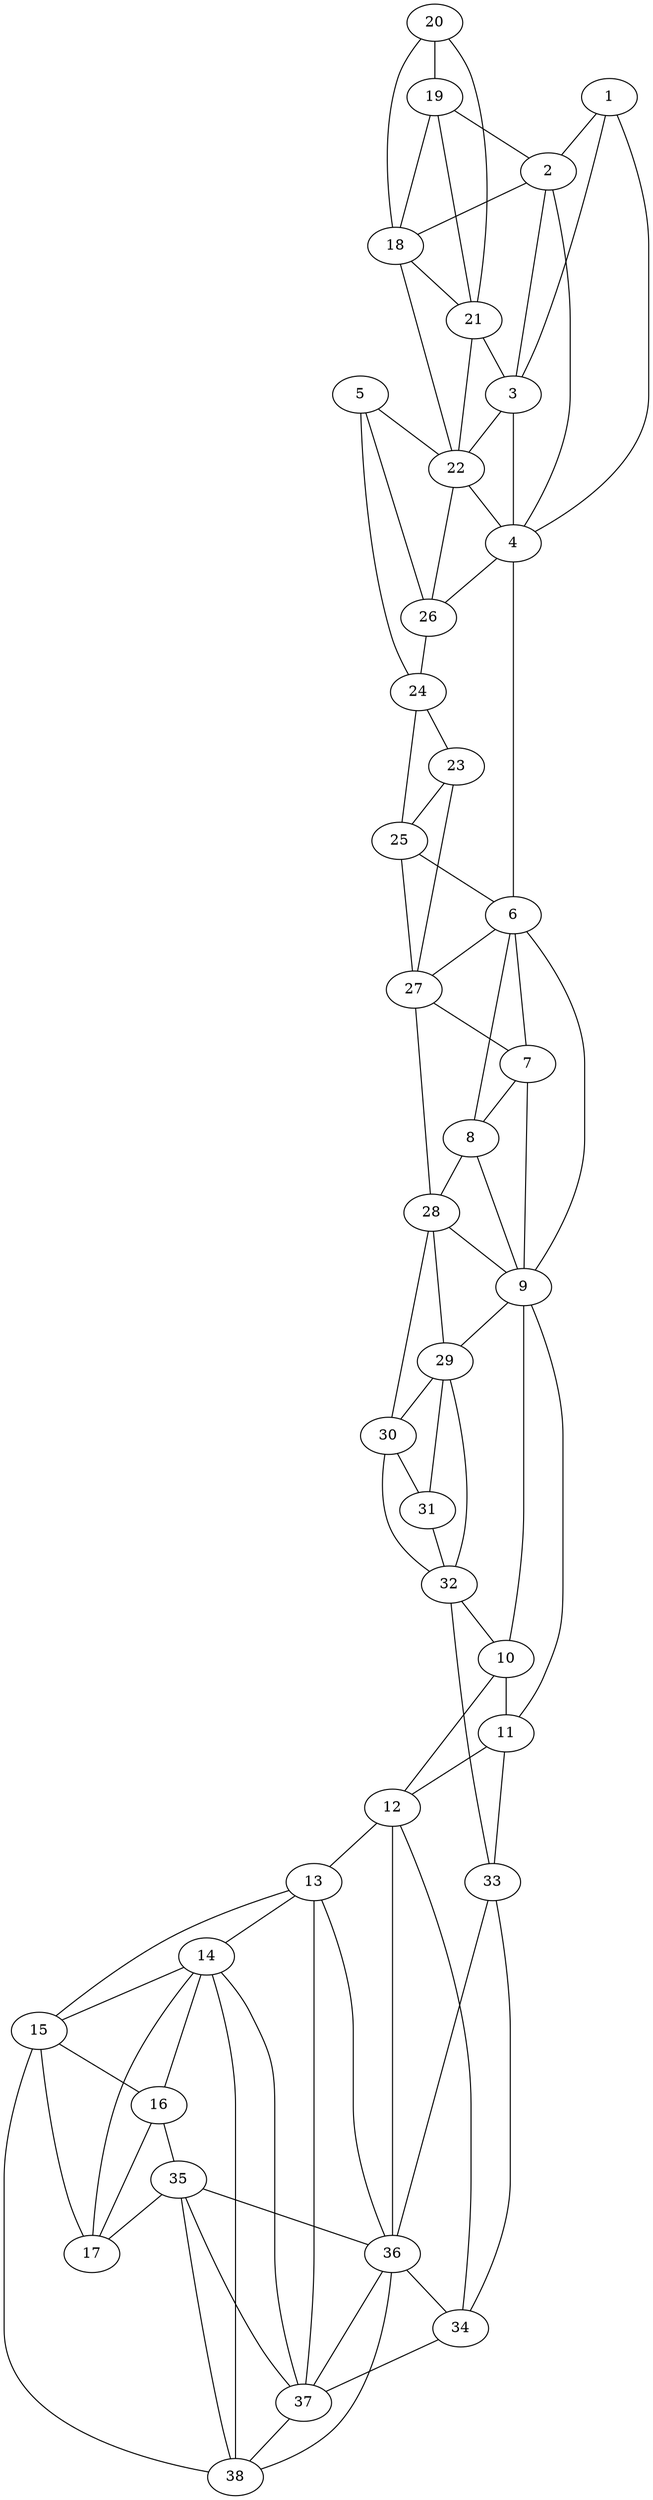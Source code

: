 graph pdb1j6u {
	1	 [aaLength=14,
		sequence=HHHXKIHFVGIGGI,
		type=0];
	2	 [aaLength=10,
		sequence=NGNDVYGSNI,
		type=0];
	1 -- 2	 [distance0="29.19437",
		frequency=1,
		type0=1];
	3	 [aaLength=10,
		sequence=DLVIKTPAVR,
		type=0];
	1 -- 3	 [distance0="64.92472",
		frequency=1,
		type0=2];
	4	 [aaLength=13,
		sequence=VRARXERVPIENR,
		type=0];
	1 -- 4	 [distance0="79.77781",
		frequency=1,
		type0=3];
	2 -- 3	 [distance0="44.74231",
		frequency=1,
		type0=2];
	18	 [aaLength=2,
		sequence=ER,
		type=1];
	2 -- 18	 [distance0="3.0",
		frequency=1,
		type0=4];
	3 -- 4	 [distance0="22.38038",
		frequency=1,
		type0=1];
	22	 [aaLength=3,
		sequence=PEI,
		type=1];
	3 -- 22	 [distance0="3.0",
		frequency=1,
		type0=4];
	4 -- 2	 [distance0="59.96729",
		frequency=1,
		type0=2];
	6	 [aaLength=7,
		sequence=GNGPVVY,
		type=0];
	4 -- 6	 [distance0="73.62376",
		frequency=1,
		type0=3];
	26	 [aaLength=5,
		sequence=YFRDT,
		type=1];
	4 -- 26	 [distance0="2.0",
		frequency=1,
		type0=4];
	5	 [aaLength=16,
		sequence=EKKEEFAVTGTDGKTT,
		type=0];
	5 -- 22	 [distance0="26.0",
		frequency=1,
		type0=3];
	24	 [aaLength=3,
		sequence=VAH,
		type=1];
	5 -- 24	 [distance0="20.0",
		distance1="4.0",
		frequency=2,
		type0=2,
		type1=4];
	5 -- 26	 [distance0="8.0",
		frequency=1,
		type0=1];
	7	 [aaLength=6,
		sequence=PNYLII,
		type=0];
	6 -- 7	 [distance0="20.04034",
		frequency=1,
		type0=1];
	8	 [aaLength=15,
		sequence=NARGDHLENYGNSLT,
		type=0];
	6 -- 8	 [distance0="27.871",
		frequency=1,
		type0=2];
	9	 [aaLength=5,
		sequence=TDLVV,
		type=0];
	6 -- 9	 [distance0="57.19063",
		frequency=1,
		type0=3];
	27	 [aaLength=4,
		sequence=ESEE,
		type=1];
	6 -- 27	 [distance0="3.0",
		frequency=1,
		type0=4];
	7 -- 8	 [distance0="10.29236",
		distance1="1.0",
		frequency=2,
		type0=1,
		type1=4];
	28	 [aaLength=5,
		sequence=RSAFE,
		type=1];
	8 -- 28	 [distance0="2.0",
		frequency=1,
		type0=4];
	9 -- 7	 [distance0="38.81601",
		frequency=1,
		type0=2];
	9 -- 8	 [distance0="30.18584",
		frequency=1,
		type0=1];
	29	 [aaLength=3,
		sequence=FAE,
		type=1];
	9 -- 29	 [distance0="1.0",
		frequency=1,
		type0=4];
	10	 [aaLength=18,
		sequence=GKRYLELKLKVPGFHNVL,
		type=0];
	10 -- 9	 [distance0="49.66397",
		frequency=1,
		type0=2];
	11	 [aaLength=12,
		sequence=LAVIALFDSLGY,
		type=0];
	10 -- 11	 [distance0="20.93345",
		distance1="2.0",
		frequency=2,
		type0=1,
		type1=4];
	12	 [aaLength=16,
		sequence=ETNIYVIDDYAHTPDE,
		type=0];
	10 -- 12	 [distance0="59.22805",
		frequency=1,
		type0=3];
	11 -- 9	 [distance0="70.55619",
		frequency=1,
		type0=3];
	11 -- 12	 [distance0="38.45441",
		frequency=1,
		type0=2];
	33	 [aaLength=6,
		sequence=ALEEFR,
		type=1];
	11 -- 33	 [distance0="7.0",
		frequency=1,
		type0=4];
	13	 [aaLength=8,
		sequence=QPHRYSRL,
		type=0];
	12 -- 13	 [distance0="37.00127",
		frequency=1,
		type0=1];
	36	 [aaLength=6,
		sequence=LLQTAK,
		type=1];
	12 -- 36	 [distance0="3.0",
		frequency=1,
		type0=4];
	14	 [aaLength=12,
		sequence=VYDAFEEKKNGI,
		type=0];
	13 -- 14	 [distance0="29.7796",
		frequency=1,
		type0=1];
	15	 [aaLength=3,
		sequence=LKS,
		type=0];
	13 -- 15	 [distance0="52.80921",
		frequency=1,
		type0=3];
	37	 [aaLength=4,
		sequence=DGNF,
		type=1];
	13 -- 37	 [distance0="3.0",
		frequency=1,
		type0=4];
	16	 [aaLength=6,
		sequence=LGKEAY,
		type=0];
	14 -- 16	 [distance0="26.44306",
		frequency=1,
		type0=2];
	14 -- 15	 [distance0="23.99221",
		frequency=1,
		type0=1];
	38	 [aaLength=3,
		sequence=XIW,
		type=1];
	14 -- 38	 [distance0="3.0",
		frequency=1,
		type0=4];
	15 -- 16	 [distance0="7.841721",
		distance1="0.0",
		frequency=2,
		type0=1,
		type1=5];
	35	 [aaLength=6,
		sequence=PELEKV,
		type=1];
	16 -- 35	 [distance0="5.0",
		frequency=1,
		type0=4];
	17	 [aaLength=17,
		sequence=SENTVFLFVGAGDIIYS,
		type=0];
	17 -- 14	 [distance0="45.01998",
		frequency=1,
		type0=3];
	17 -- 16	 [distance0="20.00673",
		frequency=1,
		type0=1];
	17 -- 15	 [distance0="24.26732",
		frequency=1,
		type0=2];
	21	 [aaLength=4,
		sequence=VPHS,
		type=1];
	18 -- 21	 [distance0="14.0",
		distance1="12.0",
		frequency=2,
		type0=1,
		type1=4];
	18 -- 22	 [distance0="38.0",
		frequency=1,
		type0=3];
	19	 [aaLength=5,
		sequence=SAVAL,
		type=1];
	19 -- 2	 [distance0="4.0",
		frequency=1,
		type0=4];
	19 -- 18	 [distance0="22.0",
		frequency=1,
		type0=1];
	19 -- 21	 [distance0="36.0",
		frequency=1,
		type0=3];
	20	 [aaLength=5,
		sequence=GSDKI,
		type=1];
	20 -- 18	 [distance0="46.0",
		frequency=1,
		type0=2];
	20 -- 19	 [distance0="24.0",
		distance1="19.0",
		frequency=2,
		type0=1,
		type1=4];
	20 -- 21	 [distance0="60.0",
		frequency=1,
		type0=3];
	21 -- 3	 [distance0="7.0",
		frequency=1,
		type0=4];
	21 -- 22	 [distance0="24.0",
		frequency=1,
		type0=2];
	22 -- 4	 [distance0="0.0",
		frequency=1,
		type0=5];
	22 -- 26	 [distance0="18.0",
		frequency=1,
		type0=1];
	23	 [aaLength=2,
		sequence=LG,
		type=1];
	25	 [aaLength=5,
		sequence=LEHGN,
		type=1];
	23 -- 25	 [distance0="7.0",
		distance1="5.0",
		frequency=2,
		type0=1,
		type1=4];
	24 -- 23	 [distance0="15.0",
		distance1="12.0",
		frequency=2,
		type0=1,
		type1=4];
	24 -- 25	 [distance0="22.0",
		frequency=1,
		type0=3];
	25 -- 6	 [distance0="3.0",
		frequency=1,
		type0=4];
	26 -- 24	 [distance0="28.0",
		frequency=1,
		type0=3];
	27 -- 7	 [distance0="6.0",
		frequency=1,
		type0=4];
	27 -- 23	 [distance0="25.0",
		frequency=1,
		type0=2];
	27 -- 25	 [distance0="18.0",
		frequency=1,
		type0=1];
	27 -- 28	 [distance0="34.0",
		frequency=1,
		type0=3];
	28 -- 9	 [distance0="5.0",
		frequency=1,
		type0=4];
	28 -- 29	 [distance0="16.0",
		frequency=1,
		type0=1];
	30	 [aaLength=8,
		sequence=LGDVTFGV,
		type=1];
	28 -- 30	 [distance0="25.0",
		frequency=1,
		type0=2];
	29 -- 30	 [distance0="9.0",
		distance1="6.0",
		frequency=2,
		type0=1,
		type1=4];
	31	 [aaLength=7,
		sequence=YTLEXRS,
		type=1];
	29 -- 31	 [distance0="21.0",
		frequency=1,
		type0=3];
	30 -- 31	 [distance0="12.0",
		distance1="4.0",
		frequency=2,
		type0=2,
		type1=4];
	32	 [aaLength=8,
		sequence=RAEQKAXV,
		type=1];
	31 -- 32	 [distance0="9.0",
		distance1="2.0",
		frequency=2,
		type0=1,
		type1=4];
	32 -- 10	 [distance0="3.0",
		frequency=1,
		type0=4];
	32 -- 29	 [distance0="30.0",
		frequency=1,
		type0=3];
	32 -- 30	 [distance0="21.0",
		frequency=1,
		type0=2];
	33 -- 32	 [distance0="50.0",
		frequency=1,
		type0=3];
	34	 [aaLength=6,
		sequence=RFSIAF,
		type=1];
	33 -- 34	 [distance0="10.0",
		distance1="4.0",
		frequency=2,
		type0=1,
		type1=4];
	33 -- 36	 [distance0="38.0",
		frequency=1,
		type0=2];
	34 -- 12	 [distance0="3.0",
		frequency=1,
		type0=4];
	34 -- 37	 [distance0="57.0",
		frequency=1,
		type0=3];
	35 -- 17	 [distance0="3.0",
		frequency=1,
		type0=4];
	35 -- 36	 [distance0="81.0",
		frequency=1,
		type0=3];
	35 -- 37	 [distance0="52.0",
		frequency=1,
		type0=2];
	35 -- 38	 [distance0="19.0",
		frequency=1,
		type0=1];
	36 -- 13	 [distance0="12.0",
		frequency=1,
		type0=4];
	36 -- 34	 [distance0="28.0",
		frequency=1,
		type0=1];
	37 -- 14	 [distance0="14.0",
		frequency=1,
		type0=4];
	37 -- 36	 [distance0="29.0",
		frequency=1,
		type0=1];
	37 -- 38	 [distance0="33.0",
		frequency=1,
		type0=2];
	38 -- 15	 [distance0="2.0",
		frequency=1,
		type0=4];
	38 -- 36	 [distance0="62.0",
		frequency=1,
		type0=3];
}
